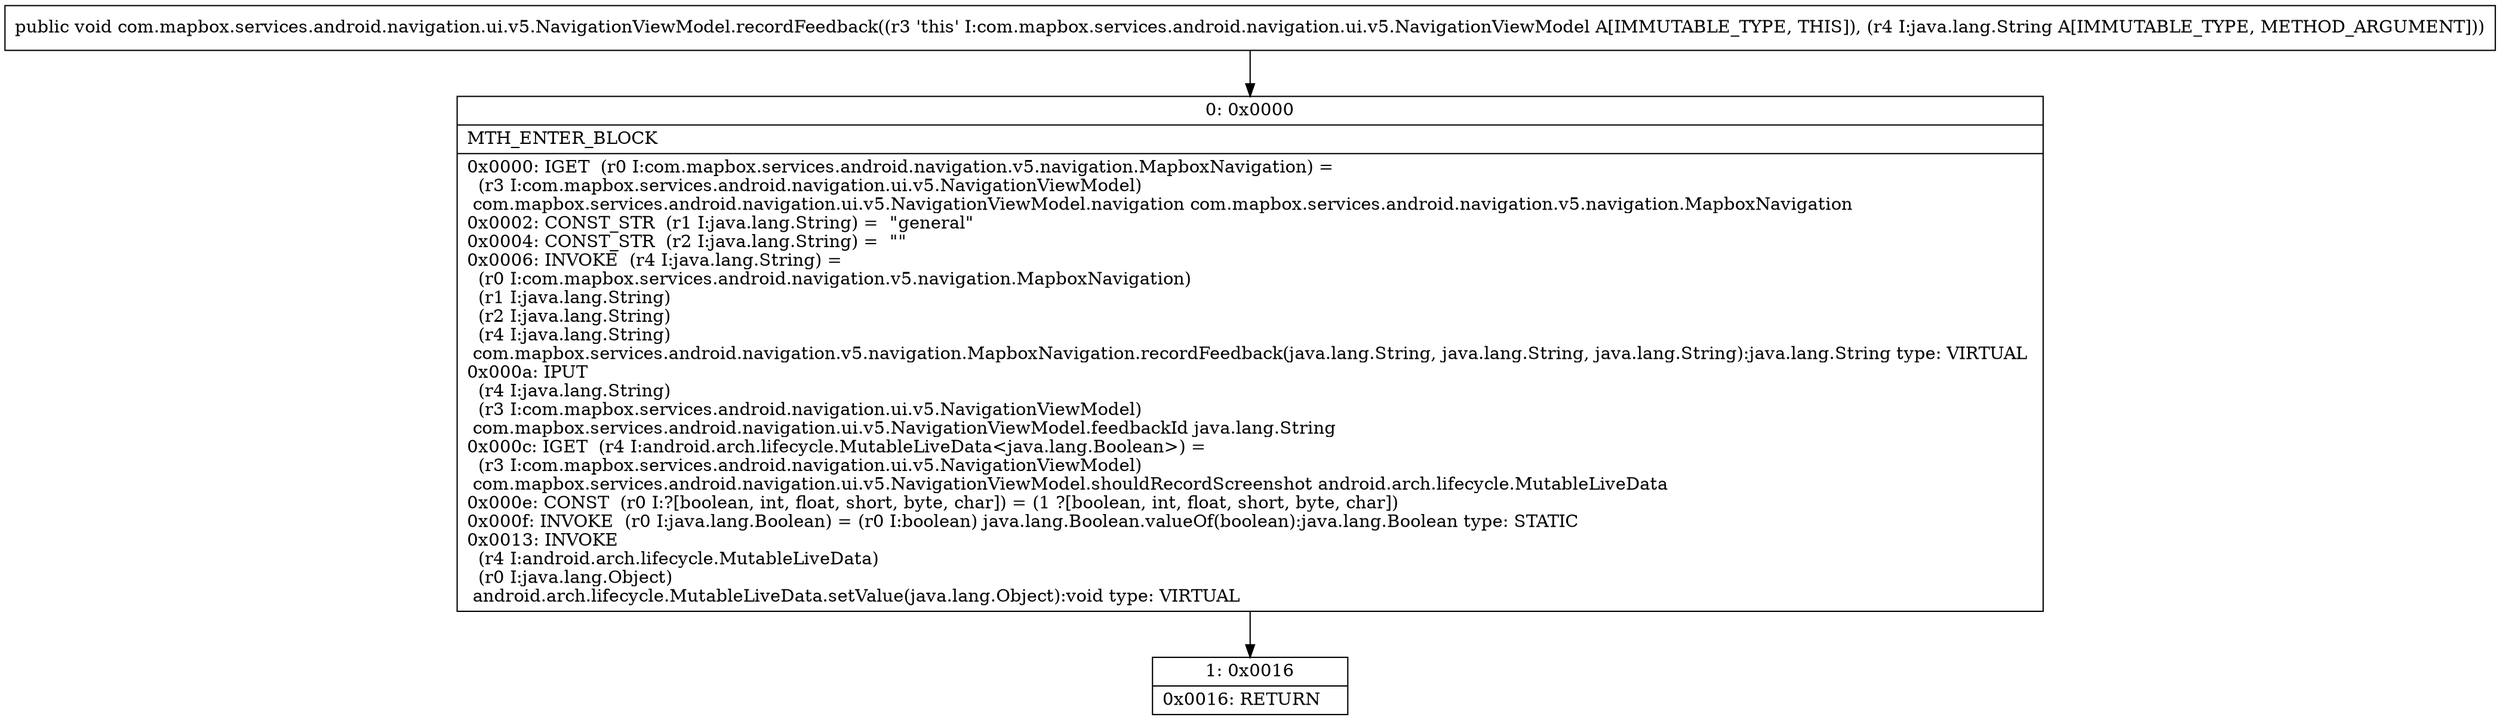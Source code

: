 digraph "CFG forcom.mapbox.services.android.navigation.ui.v5.NavigationViewModel.recordFeedback(Ljava\/lang\/String;)V" {
Node_0 [shape=record,label="{0\:\ 0x0000|MTH_ENTER_BLOCK\l|0x0000: IGET  (r0 I:com.mapbox.services.android.navigation.v5.navigation.MapboxNavigation) = \l  (r3 I:com.mapbox.services.android.navigation.ui.v5.NavigationViewModel)\l com.mapbox.services.android.navigation.ui.v5.NavigationViewModel.navigation com.mapbox.services.android.navigation.v5.navigation.MapboxNavigation \l0x0002: CONST_STR  (r1 I:java.lang.String) =  \"general\" \l0x0004: CONST_STR  (r2 I:java.lang.String) =  \"\" \l0x0006: INVOKE  (r4 I:java.lang.String) = \l  (r0 I:com.mapbox.services.android.navigation.v5.navigation.MapboxNavigation)\l  (r1 I:java.lang.String)\l  (r2 I:java.lang.String)\l  (r4 I:java.lang.String)\l com.mapbox.services.android.navigation.v5.navigation.MapboxNavigation.recordFeedback(java.lang.String, java.lang.String, java.lang.String):java.lang.String type: VIRTUAL \l0x000a: IPUT  \l  (r4 I:java.lang.String)\l  (r3 I:com.mapbox.services.android.navigation.ui.v5.NavigationViewModel)\l com.mapbox.services.android.navigation.ui.v5.NavigationViewModel.feedbackId java.lang.String \l0x000c: IGET  (r4 I:android.arch.lifecycle.MutableLiveData\<java.lang.Boolean\>) = \l  (r3 I:com.mapbox.services.android.navigation.ui.v5.NavigationViewModel)\l com.mapbox.services.android.navigation.ui.v5.NavigationViewModel.shouldRecordScreenshot android.arch.lifecycle.MutableLiveData \l0x000e: CONST  (r0 I:?[boolean, int, float, short, byte, char]) = (1 ?[boolean, int, float, short, byte, char]) \l0x000f: INVOKE  (r0 I:java.lang.Boolean) = (r0 I:boolean) java.lang.Boolean.valueOf(boolean):java.lang.Boolean type: STATIC \l0x0013: INVOKE  \l  (r4 I:android.arch.lifecycle.MutableLiveData)\l  (r0 I:java.lang.Object)\l android.arch.lifecycle.MutableLiveData.setValue(java.lang.Object):void type: VIRTUAL \l}"];
Node_1 [shape=record,label="{1\:\ 0x0016|0x0016: RETURN   \l}"];
MethodNode[shape=record,label="{public void com.mapbox.services.android.navigation.ui.v5.NavigationViewModel.recordFeedback((r3 'this' I:com.mapbox.services.android.navigation.ui.v5.NavigationViewModel A[IMMUTABLE_TYPE, THIS]), (r4 I:java.lang.String A[IMMUTABLE_TYPE, METHOD_ARGUMENT])) }"];
MethodNode -> Node_0;
Node_0 -> Node_1;
}

